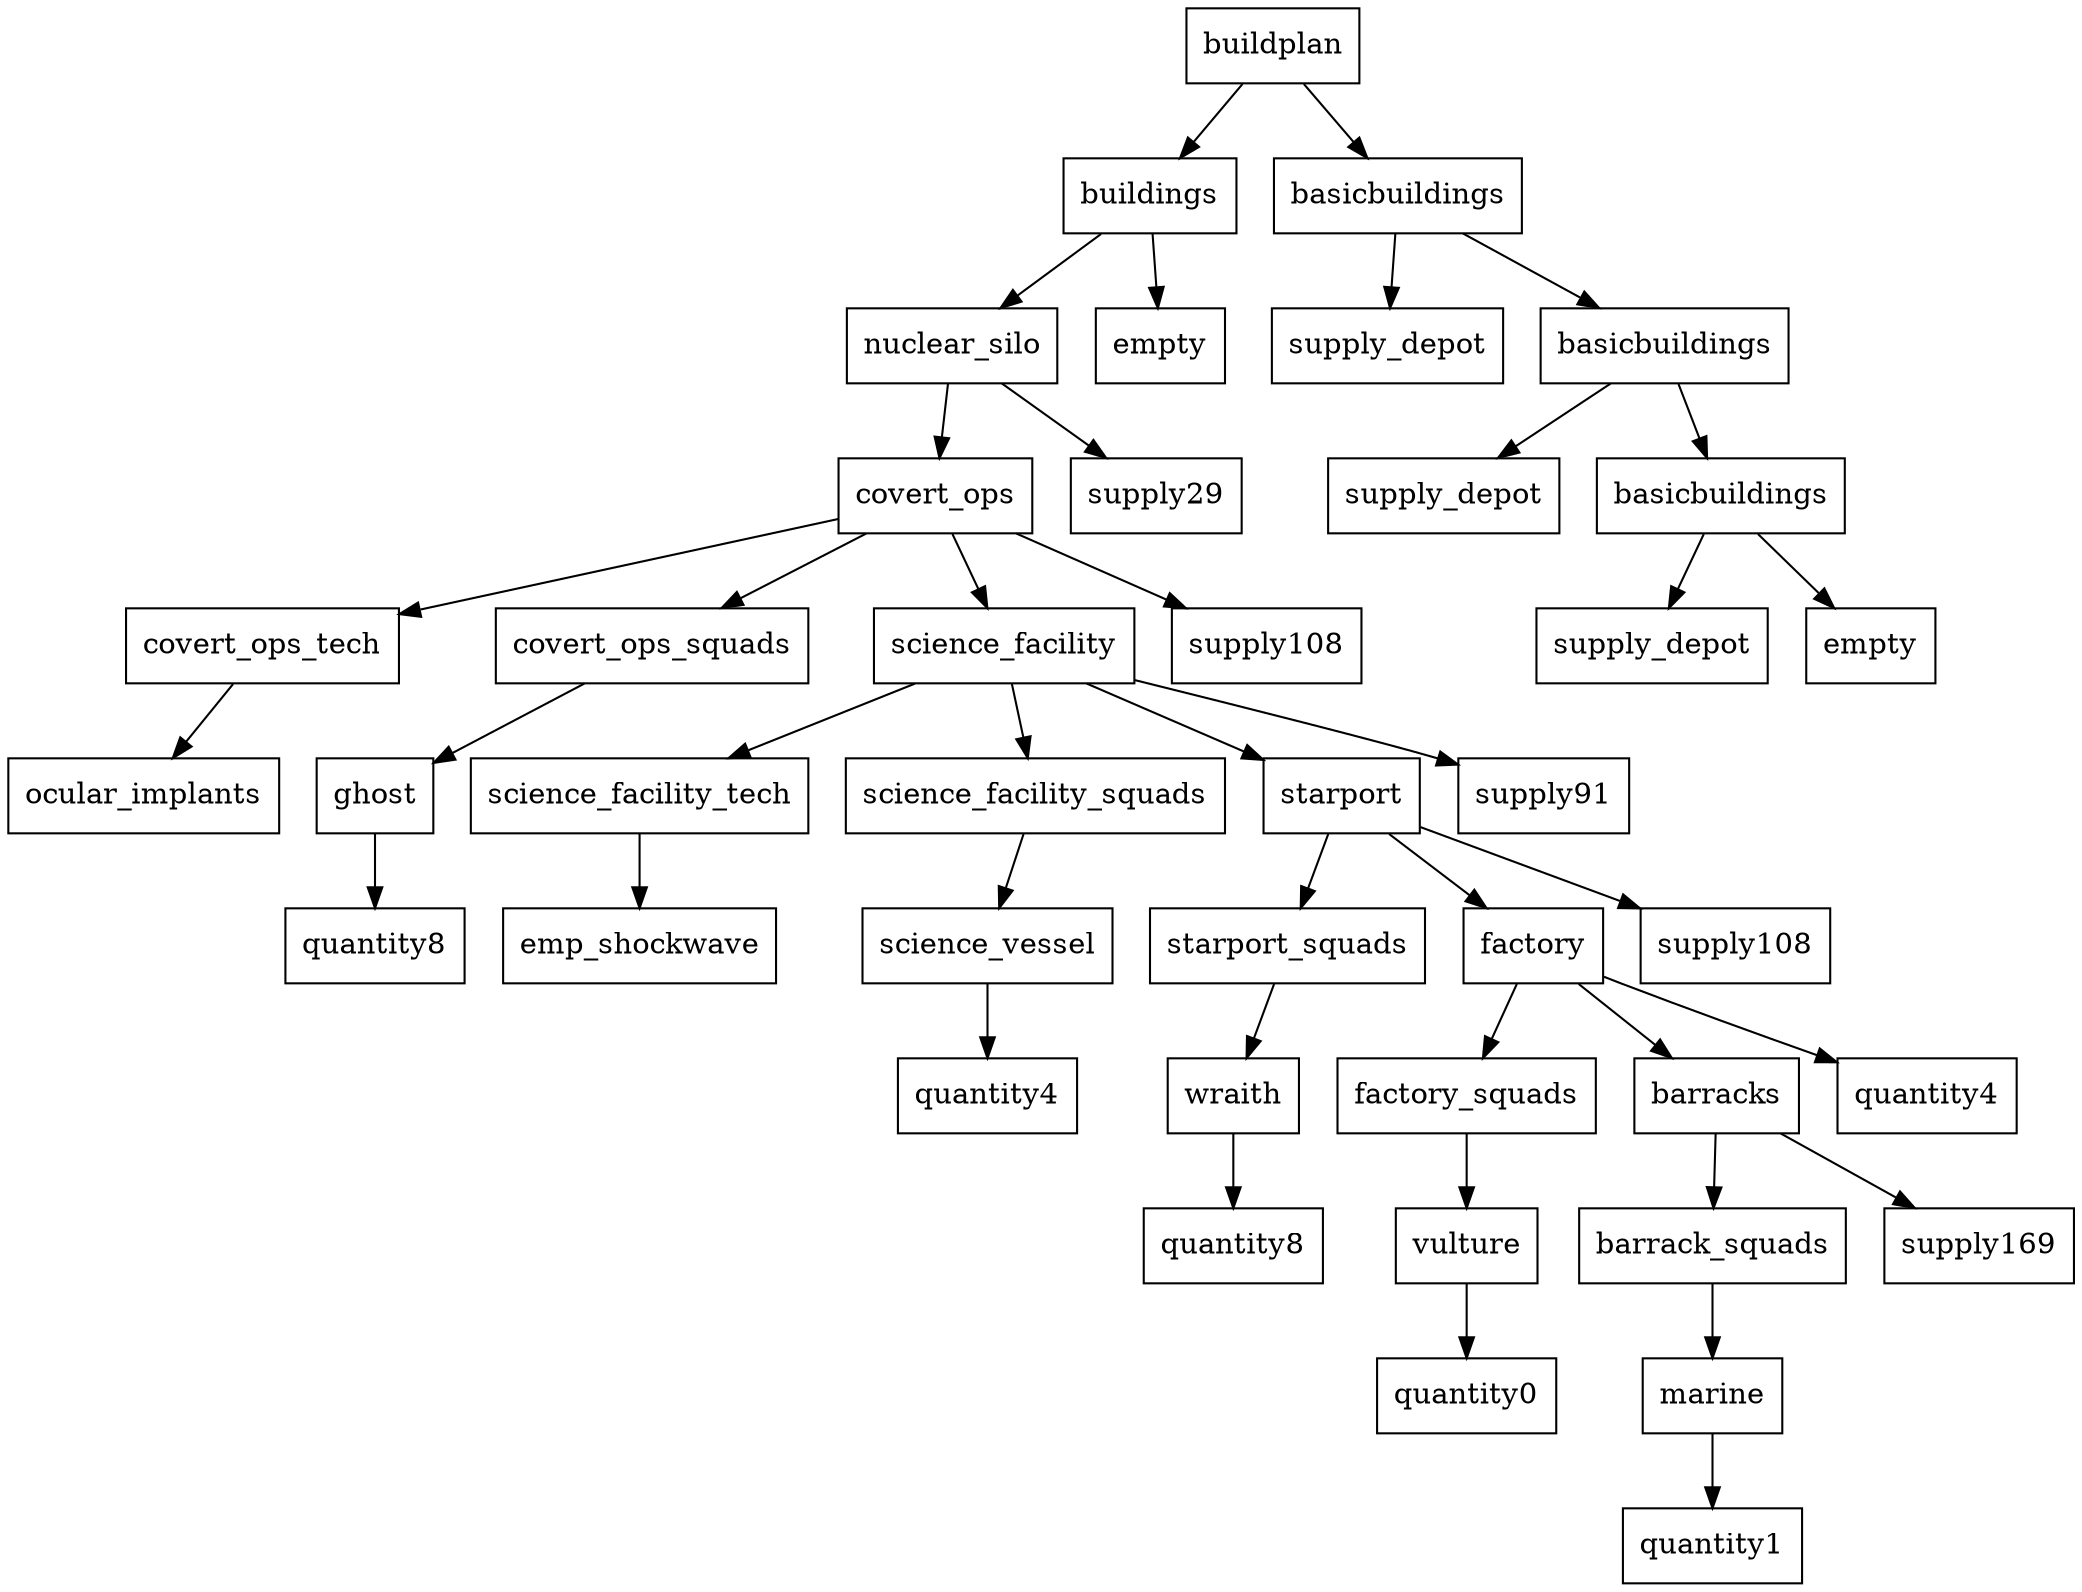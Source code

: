 digraph g {
graph [ordering=out];
node [shape=rectangle];
n[label = "buildplan"];
n0[label = "buildings"];
n00[label = "nuclear_silo"];
n000[label = "covert_ops"];
n0000[label = "covert_ops_tech"];
n00000[label = "ocular_implants"];
n0000 -> n00000;
n000 -> n0000;
n0001[label = "covert_ops_squads"];
n00010[label = "ghost"];
n000100[label = "quantity8"];
n00010 -> n000100;
n0001 -> n00010;
n000 -> n0001;
n0002[label = "science_facility"];
n00020[label = "science_facility_tech"];
n000200[label = "emp_shockwave"];
n00020 -> n000200;
n0002 -> n00020;
n00021[label = "science_facility_squads"];
n000210[label = "science_vessel"];
n0002100[label = "quantity4"];
n000210 -> n0002100;
n00021 -> n000210;
n0002 -> n00021;
n00022[label = "starport"];
n000220[label = "starport_squads"];
n0002200[label = "wraith"];
n00022000[label = "quantity8"];
n0002200 -> n00022000;
n000220 -> n0002200;
n00022 -> n000220;
n000221[label = "factory"];
n0002210[label = "factory_squads"];
n00022100[label = "vulture"];
n000221000[label = "quantity0"];
n00022100 -> n000221000;
n0002210 -> n00022100;
n000221 -> n0002210;
n0002211[label = "barracks"];
n00022110[label = "barrack_squads"];
n000221100[label = "marine"];
n0002211000[label = "quantity1"];
n000221100 -> n0002211000;
n00022110 -> n000221100;
n0002211 -> n00022110;
n00022111[label = "supply169"];
n0002211 -> n00022111;
n000221 -> n0002211;
n0002212[label = "quantity4"];
n000221 -> n0002212;
n00022 -> n000221;
n000222[label = "supply108"];
n00022 -> n000222;
n0002 -> n00022;
n00023[label = "supply91"];
n0002 -> n00023;
n000 -> n0002;
n0003[label = "supply108"];
n000 -> n0003;
n00 -> n000;
n001[label = "supply29"];
n00 -> n001;
n0 -> n00;
n01[label = "empty"];
n0 -> n01;
n -> n0;
n1[label = "basicbuildings"];
n10[label = "supply_depot"];
n1 -> n10;
n11[label = "basicbuildings"];
n110[label = "supply_depot"];
n11 -> n110;
n111[label = "basicbuildings"];
n1110[label = "supply_depot"];
n111 -> n1110;
n1111[label = "empty"];
n111 -> n1111;
n11 -> n111;
n1 -> n11;
n -> n1;
}

